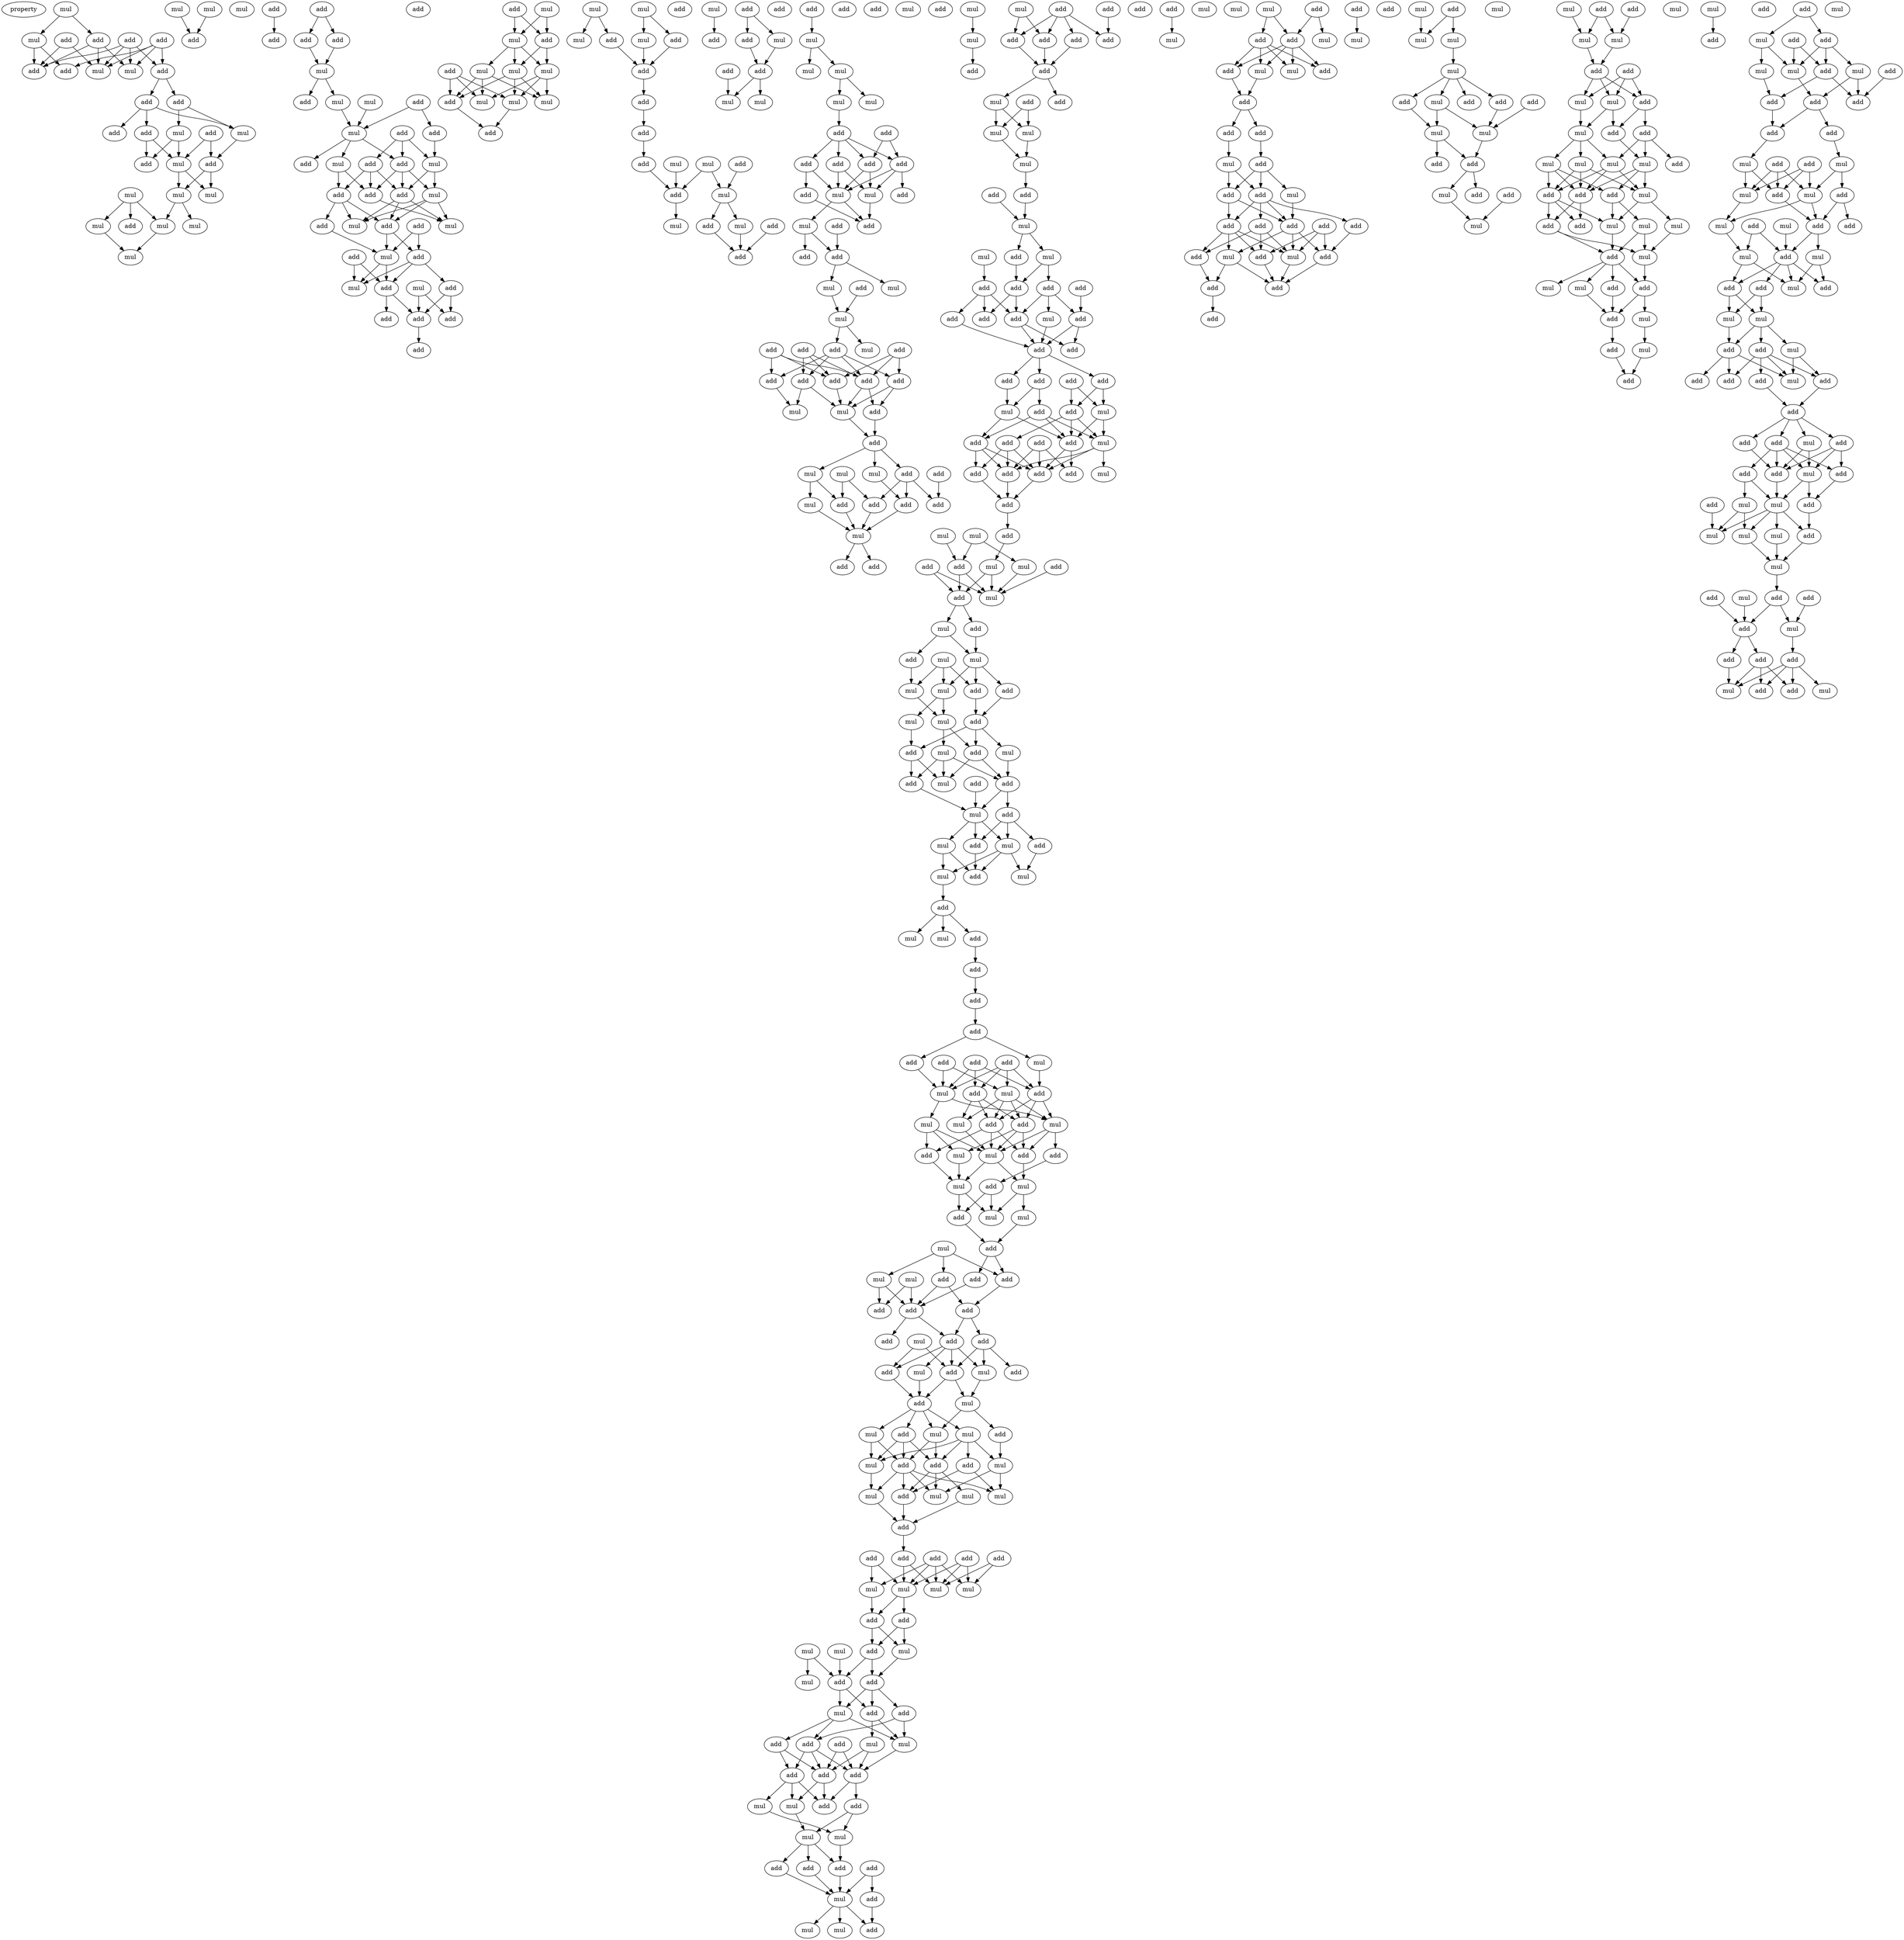 digraph {
    node [fontcolor=black]
    property [mul=2,lf=1.7]
    0 [ label = mul ];
    1 [ label = add ];
    2 [ label = mul ];
    3 [ label = add ];
    4 [ label = add ];
    5 [ label = add ];
    6 [ label = mul ];
    7 [ label = add ];
    8 [ label = mul ];
    9 [ label = add ];
    10 [ label = add ];
    11 [ label = add ];
    12 [ label = add ];
    13 [ label = add ];
    14 [ label = mul ];
    15 [ label = mul ];
    16 [ label = add ];
    17 [ label = add ];
    18 [ label = add ];
    19 [ label = add ];
    20 [ label = mul ];
    21 [ label = mul ];
    22 [ label = mul ];
    23 [ label = mul ];
    24 [ label = add ];
    25 [ label = mul ];
    26 [ label = mul ];
    27 [ label = mul ];
    28 [ label = mul ];
    29 [ label = mul ];
    30 [ label = mul ];
    31 [ label = mul ];
    32 [ label = add ];
    33 [ label = add ];
    34 [ label = add ];
    35 [ label = add ];
    36 [ label = add ];
    37 [ label = add ];
    38 [ label = mul ];
    39 [ label = add ];
    40 [ label = mul ];
    41 [ label = mul ];
    42 [ label = add ];
    43 [ label = add ];
    44 [ label = mul ];
    45 [ label = add ];
    46 [ label = mul ];
    47 [ label = add ];
    48 [ label = add ];
    49 [ label = add ];
    50 [ label = mul ];
    51 [ label = add ];
    52 [ label = add ];
    53 [ label = add ];
    54 [ label = mul ];
    55 [ label = add ];
    56 [ label = mul ];
    57 [ label = add ];
    58 [ label = add ];
    59 [ label = mul ];
    60 [ label = add ];
    61 [ label = mul ];
    62 [ label = add ];
    63 [ label = add ];
    64 [ label = mul ];
    65 [ label = mul ];
    66 [ label = add ];
    67 [ label = add ];
    68 [ label = add ];
    69 [ label = add ];
    70 [ label = add ];
    71 [ label = add ];
    72 [ label = add ];
    73 [ label = mul ];
    74 [ label = add ];
    75 [ label = mul ];
    76 [ label = add ];
    77 [ label = mul ];
    78 [ label = mul ];
    79 [ label = mul ];
    80 [ label = mul ];
    81 [ label = add ];
    82 [ label = mul ];
    83 [ label = mul ];
    84 [ label = add ];
    85 [ label = mul ];
    86 [ label = mul ];
    87 [ label = mul ];
    88 [ label = mul ];
    89 [ label = add ];
    90 [ label = add ];
    91 [ label = add ];
    92 [ label = add ];
    93 [ label = add ];
    94 [ label = mul ];
    95 [ label = add ];
    96 [ label = add ];
    97 [ label = mul ];
    98 [ label = add ];
    99 [ label = mul ];
    100 [ label = add ];
    101 [ label = add ];
    102 [ label = mul ];
    103 [ label = add ];
    104 [ label = mul ];
    105 [ label = add ];
    106 [ label = mul ];
    107 [ label = add ];
    108 [ label = add ];
    109 [ label = add ];
    110 [ label = add ];
    111 [ label = mul ];
    112 [ label = add ];
    113 [ label = add ];
    114 [ label = add ];
    115 [ label = mul ];
    116 [ label = mul ];
    117 [ label = mul ];
    118 [ label = add ];
    119 [ label = mul ];
    120 [ label = mul ];
    121 [ label = add ];
    122 [ label = mul ];
    123 [ label = mul ];
    124 [ label = add ];
    125 [ label = add ];
    126 [ label = add ];
    127 [ label = add ];
    128 [ label = add ];
    129 [ label = add ];
    130 [ label = mul ];
    131 [ label = mul ];
    132 [ label = add ];
    133 [ label = add ];
    134 [ label = mul ];
    135 [ label = add ];
    136 [ label = add ];
    137 [ label = add ];
    138 [ label = add ];
    139 [ label = mul ];
    140 [ label = mul ];
    141 [ label = mul ];
    142 [ label = add ];
    143 [ label = mul ];
    144 [ label = add ];
    145 [ label = add ];
    146 [ label = add ];
    147 [ label = mul ];
    148 [ label = add ];
    149 [ label = add ];
    150 [ label = add ];
    151 [ label = add ];
    152 [ label = add ];
    153 [ label = add ];
    154 [ label = add ];
    155 [ label = mul ];
    156 [ label = mul ];
    157 [ label = add ];
    158 [ label = add ];
    159 [ label = mul ];
    160 [ label = add ];
    161 [ label = mul ];
    162 [ label = mul ];
    163 [ label = add ];
    164 [ label = add ];
    165 [ label = add ];
    166 [ label = mul ];
    167 [ label = add ];
    168 [ label = mul ];
    169 [ label = add ];
    170 [ label = add ];
    171 [ label = add ];
    172 [ label = mul ];
    173 [ label = mul ];
    174 [ label = add ];
    175 [ label = mul ];
    176 [ label = add ];
    177 [ label = add ];
    178 [ label = add ];
    179 [ label = add ];
    180 [ label = add ];
    181 [ label = add ];
    182 [ label = add ];
    183 [ label = add ];
    184 [ label = mul ];
    185 [ label = add ];
    186 [ label = mul ];
    187 [ label = mul ];
    188 [ label = mul ];
    189 [ label = add ];
    190 [ label = add ];
    191 [ label = mul ];
    192 [ label = add ];
    193 [ label = mul ];
    194 [ label = mul ];
    195 [ label = add ];
    196 [ label = add ];
    197 [ label = add ];
    198 [ label = add ];
    199 [ label = add ];
    200 [ label = add ];
    201 [ label = add ];
    202 [ label = mul ];
    203 [ label = add ];
    204 [ label = add ];
    205 [ label = add ];
    206 [ label = add ];
    207 [ label = add ];
    208 [ label = add ];
    209 [ label = add ];
    210 [ label = add ];
    211 [ label = add ];
    212 [ label = add ];
    213 [ label = mul ];
    214 [ label = mul ];
    215 [ label = add ];
    216 [ label = mul ];
    217 [ label = add ];
    218 [ label = add ];
    219 [ label = add ];
    220 [ label = mul ];
    221 [ label = add ];
    222 [ label = add ];
    223 [ label = add ];
    224 [ label = add ];
    225 [ label = add ];
    226 [ label = mul ];
    227 [ label = add ];
    228 [ label = mul ];
    229 [ label = add ];
    230 [ label = add ];
    231 [ label = mul ];
    232 [ label = add ];
    233 [ label = mul ];
    234 [ label = add ];
    235 [ label = mul ];
    236 [ label = add ];
    237 [ label = mul ];
    238 [ label = mul ];
    239 [ label = mul ];
    240 [ label = add ];
    241 [ label = mul ];
    242 [ label = add ];
    243 [ label = mul ];
    244 [ label = add ];
    245 [ label = mul ];
    246 [ label = mul ];
    247 [ label = add ];
    248 [ label = mul ];
    249 [ label = mul ];
    250 [ label = add ];
    251 [ label = add ];
    252 [ label = mul ];
    253 [ label = add ];
    254 [ label = add ];
    255 [ label = add ];
    256 [ label = mul ];
    257 [ label = add ];
    258 [ label = mul ];
    259 [ label = add ];
    260 [ label = mul ];
    261 [ label = add ];
    262 [ label = add ];
    263 [ label = mul ];
    264 [ label = mul ];
    265 [ label = add ];
    266 [ label = mul ];
    267 [ label = mul ];
    268 [ label = add ];
    269 [ label = add ];
    270 [ label = add ];
    271 [ label = add ];
    272 [ label = add ];
    273 [ label = add ];
    274 [ label = add ];
    275 [ label = mul ];
    276 [ label = add ];
    277 [ label = mul ];
    278 [ label = mul ];
    279 [ label = add ];
    280 [ label = add ];
    281 [ label = mul ];
    282 [ label = add ];
    283 [ label = mul ];
    284 [ label = add ];
    285 [ label = mul ];
    286 [ label = add ];
    287 [ label = add ];
    288 [ label = add ];
    289 [ label = mul ];
    290 [ label = mul ];
    291 [ label = mul ];
    292 [ label = add ];
    293 [ label = mul ];
    294 [ label = mul ];
    295 [ label = mul ];
    296 [ label = add ];
    297 [ label = mul ];
    298 [ label = add ];
    299 [ label = mul ];
    300 [ label = add ];
    301 [ label = mul ];
    302 [ label = add ];
    303 [ label = add ];
    304 [ label = add ];
    305 [ label = add ];
    306 [ label = add ];
    307 [ label = add ];
    308 [ label = mul ];
    309 [ label = add ];
    310 [ label = add ];
    311 [ label = add ];
    312 [ label = mul ];
    313 [ label = add ];
    314 [ label = mul ];
    315 [ label = add ];
    316 [ label = mul ];
    317 [ label = add ];
    318 [ label = mul ];
    319 [ label = mul ];
    320 [ label = add ];
    321 [ label = mul ];
    322 [ label = add ];
    323 [ label = add ];
    324 [ label = mul ];
    325 [ label = add ];
    326 [ label = add ];
    327 [ label = mul ];
    328 [ label = add ];
    329 [ label = mul ];
    330 [ label = mul ];
    331 [ label = mul ];
    332 [ label = mul ];
    333 [ label = add ];
    334 [ label = add ];
    335 [ label = add ];
    336 [ label = add ];
    337 [ label = add ];
    338 [ label = add ];
    339 [ label = mul ];
    340 [ label = mul ];
    341 [ label = mul ];
    342 [ label = mul ];
    343 [ label = add ];
    344 [ label = add ];
    345 [ label = mul ];
    346 [ label = add ];
    347 [ label = add ];
    348 [ label = mul ];
    349 [ label = mul ];
    350 [ label = add ];
    351 [ label = add ];
    352 [ label = mul ];
    353 [ label = mul ];
    354 [ label = add ];
    355 [ label = add ];
    356 [ label = mul ];
    357 [ label = add ];
    358 [ label = add ];
    359 [ label = add ];
    360 [ label = mul ];
    361 [ label = mul ];
    362 [ label = add ];
    363 [ label = add ];
    364 [ label = add ];
    365 [ label = mul ];
    366 [ label = mul ];
    367 [ label = add ];
    368 [ label = add ];
    369 [ label = mul ];
    370 [ label = mul ];
    371 [ label = add ];
    372 [ label = add ];
    373 [ label = add ];
    374 [ label = add ];
    375 [ label = mul ];
    376 [ label = add ];
    377 [ label = mul ];
    378 [ label = add ];
    379 [ label = mul ];
    380 [ label = mul ];
    381 [ label = mul ];
    382 [ label = mul ];
    383 [ label = add ];
    384 [ label = add ];
    385 [ label = add ];
    386 [ label = mul ];
    387 [ label = add ];
    388 [ label = mul ];
    389 [ label = mul ];
    390 [ label = add ];
    391 [ label = add ];
    392 [ label = add ];
    393 [ label = add ];
    394 [ label = add ];
    395 [ label = add ];
    396 [ label = mul ];
    397 [ label = mul ];
    398 [ label = add ];
    399 [ label = mul ];
    400 [ label = add ];
    401 [ label = add ];
    402 [ label = add ];
    403 [ label = add ];
    404 [ label = add ];
    405 [ label = add ];
    406 [ label = add ];
    407 [ label = add ];
    408 [ label = mul ];
    409 [ label = mul ];
    410 [ label = add ];
    411 [ label = add ];
    412 [ label = add ];
    413 [ label = add ];
    414 [ label = add ];
    415 [ label = mul ];
    416 [ label = add ];
    417 [ label = mul ];
    418 [ label = mul ];
    419 [ label = mul ];
    420 [ label = mul ];
    421 [ label = add ];
    422 [ label = add ];
    423 [ label = add ];
    424 [ label = add ];
    425 [ label = mul ];
    426 [ label = mul ];
    427 [ label = add ];
    428 [ label = add ];
    429 [ label = mul ];
    430 [ label = add ];
    431 [ label = add ];
    432 [ label = mul ];
    433 [ label = mul ];
    434 [ label = add ];
    435 [ label = add ];
    436 [ label = mul ];
    437 [ label = mul ];
    438 [ label = mul ];
    439 [ label = mul ];
    440 [ label = add ];
    441 [ label = add ];
    442 [ label = add ];
    443 [ label = mul ];
    444 [ label = mul ];
    445 [ label = add ];
    446 [ label = add ];
    447 [ label = mul ];
    448 [ label = mul ];
    449 [ label = mul ];
    450 [ label = add ];
    451 [ label = mul ];
    452 [ label = mul ];
    453 [ label = add ];
    454 [ label = mul ];
    455 [ label = add ];
    456 [ label = add ];
    457 [ label = mul ];
    458 [ label = add ];
    459 [ label = mul ];
    460 [ label = mul ];
    461 [ label = add ];
    462 [ label = add ];
    463 [ label = mul ];
    464 [ label = mul ];
    465 [ label = mul ];
    466 [ label = add ];
    467 [ label = mul ];
    468 [ label = add ];
    469 [ label = add ];
    470 [ label = mul ];
    471 [ label = add ];
    472 [ label = mul ];
    473 [ label = add ];
    474 [ label = add ];
    475 [ label = add ];
    476 [ label = add ];
    477 [ label = add ];
    478 [ label = add ];
    479 [ label = mul ];
    480 [ label = mul ];
    481 [ label = add ];
    482 [ label = add ];
    483 [ label = mul ];
    484 [ label = mul ];
    485 [ label = add ];
    486 [ label = add ];
    487 [ label = add ];
    488 [ label = add ];
    489 [ label = add ];
    490 [ label = add ];
    491 [ label = mul ];
    492 [ label = mul ];
    493 [ label = add ];
    494 [ label = add ];
    495 [ label = mul ];
    496 [ label = add ];
    497 [ label = mul ];
    498 [ label = mul ];
    499 [ label = mul ];
    500 [ label = add ];
    501 [ label = add ];
    502 [ label = add ];
    503 [ label = mul ];
    504 [ label = add ];
    505 [ label = mul ];
    506 [ label = mul ];
    507 [ label = add ];
    508 [ label = add ];
    509 [ label = add ];
    510 [ label = mul ];
    511 [ label = mul ];
    512 [ label = add ];
    513 [ label = add ];
    514 [ label = mul ];
    515 [ label = mul ];
    516 [ label = add ];
    517 [ label = add ];
    518 [ label = add ];
    519 [ label = add ];
    520 [ label = add ];
    521 [ label = mul ];
    522 [ label = add ];
    523 [ label = add ];
    524 [ label = add ];
    525 [ label = add ];
    526 [ label = add ];
    527 [ label = mul ];
    528 [ label = add ];
    529 [ label = mul ];
    530 [ label = add ];
    531 [ label = mul ];
    532 [ label = add ];
    533 [ label = mul ];
    534 [ label = mul ];
    535 [ label = mul ];
    536 [ label = add ];
    537 [ label = mul ];
    538 [ label = mul ];
    539 [ label = add ];
    540 [ label = add ];
    541 [ label = add ];
    542 [ label = mul ];
    543 [ label = add ];
    544 [ label = mul ];
    545 [ label = add ];
    546 [ label = add ];
    547 [ label = add ];
    548 [ label = add ];
    549 [ label = add ];
    550 [ label = mul ];
    551 [ label = mul ];
    0 -> 2 [ name = 0 ];
    0 -> 3 [ name = 1 ];
    1 -> 6 [ name = 2 ];
    1 -> 7 [ name = 3 ];
    1 -> 8 [ name = 4 ];
    1 -> 9 [ name = 5 ];
    2 -> 7 [ name = 6 ];
    2 -> 10 [ name = 7 ];
    3 -> 6 [ name = 8 ];
    3 -> 7 [ name = 9 ];
    3 -> 8 [ name = 10 ];
    4 -> 6 [ name = 11 ];
    4 -> 8 [ name = 12 ];
    4 -> 9 [ name = 13 ];
    4 -> 10 [ name = 14 ];
    5 -> 7 [ name = 15 ];
    5 -> 8 [ name = 16 ];
    9 -> 11 [ name = 17 ];
    9 -> 12 [ name = 18 ];
    11 -> 13 [ name = 19 ];
    11 -> 15 [ name = 20 ];
    11 -> 16 [ name = 21 ];
    12 -> 14 [ name = 22 ];
    12 -> 15 [ name = 23 ];
    14 -> 18 [ name = 24 ];
    14 -> 20 [ name = 25 ];
    15 -> 19 [ name = 26 ];
    16 -> 18 [ name = 27 ];
    16 -> 20 [ name = 28 ];
    17 -> 19 [ name = 29 ];
    17 -> 20 [ name = 30 ];
    19 -> 21 [ name = 31 ];
    19 -> 22 [ name = 32 ];
    20 -> 21 [ name = 33 ];
    20 -> 22 [ name = 34 ];
    21 -> 26 [ name = 35 ];
    21 -> 27 [ name = 36 ];
    23 -> 24 [ name = 37 ];
    23 -> 25 [ name = 38 ];
    23 -> 26 [ name = 39 ];
    25 -> 28 [ name = 40 ];
    26 -> 28 [ name = 41 ];
    29 -> 32 [ name = 42 ];
    30 -> 32 [ name = 43 ];
    33 -> 35 [ name = 44 ];
    34 -> 36 [ name = 45 ];
    34 -> 37 [ name = 46 ];
    36 -> 38 [ name = 47 ];
    37 -> 38 [ name = 48 ];
    38 -> 39 [ name = 49 ];
    38 -> 40 [ name = 50 ];
    40 -> 44 [ name = 51 ];
    41 -> 44 [ name = 52 ];
    42 -> 43 [ name = 53 ];
    42 -> 44 [ name = 54 ];
    43 -> 46 [ name = 55 ];
    44 -> 48 [ name = 56 ];
    44 -> 49 [ name = 57 ];
    44 -> 50 [ name = 58 ];
    45 -> 46 [ name = 59 ];
    45 -> 47 [ name = 60 ];
    45 -> 49 [ name = 61 ];
    46 -> 53 [ name = 62 ];
    46 -> 54 [ name = 63 ];
    47 -> 51 [ name = 64 ];
    47 -> 52 [ name = 65 ];
    47 -> 53 [ name = 66 ];
    49 -> 52 [ name = 67 ];
    49 -> 53 [ name = 68 ];
    49 -> 54 [ name = 69 ];
    50 -> 51 [ name = 70 ];
    50 -> 52 [ name = 71 ];
    51 -> 55 [ name = 72 ];
    51 -> 56 [ name = 73 ];
    51 -> 58 [ name = 74 ];
    52 -> 59 [ name = 75 ];
    53 -> 56 [ name = 76 ];
    53 -> 58 [ name = 77 ];
    53 -> 59 [ name = 78 ];
    54 -> 56 [ name = 79 ];
    54 -> 58 [ name = 80 ];
    54 -> 59 [ name = 81 ];
    55 -> 61 [ name = 82 ];
    57 -> 61 [ name = 83 ];
    57 -> 62 [ name = 84 ];
    58 -> 61 [ name = 85 ];
    58 -> 62 [ name = 86 ];
    60 -> 63 [ name = 87 ];
    60 -> 65 [ name = 88 ];
    61 -> 63 [ name = 89 ];
    61 -> 65 [ name = 90 ];
    62 -> 63 [ name = 91 ];
    62 -> 65 [ name = 92 ];
    62 -> 66 [ name = 93 ];
    63 -> 68 [ name = 94 ];
    63 -> 69 [ name = 95 ];
    64 -> 69 [ name = 96 ];
    64 -> 70 [ name = 97 ];
    66 -> 69 [ name = 98 ];
    66 -> 70 [ name = 99 ];
    69 -> 71 [ name = 100 ];
    72 -> 74 [ name = 101 ];
    72 -> 75 [ name = 102 ];
    73 -> 74 [ name = 103 ];
    73 -> 75 [ name = 104 ];
    74 -> 78 [ name = 105 ];
    74 -> 79 [ name = 106 ];
    75 -> 77 [ name = 107 ];
    75 -> 78 [ name = 108 ];
    75 -> 79 [ name = 109 ];
    76 -> 80 [ name = 110 ];
    76 -> 81 [ name = 111 ];
    76 -> 83 [ name = 112 ];
    77 -> 80 [ name = 113 ];
    77 -> 81 [ name = 114 ];
    77 -> 82 [ name = 115 ];
    78 -> 81 [ name = 116 ];
    78 -> 82 [ name = 117 ];
    78 -> 83 [ name = 118 ];
    79 -> 80 [ name = 119 ];
    79 -> 82 [ name = 120 ];
    79 -> 83 [ name = 121 ];
    81 -> 84 [ name = 122 ];
    83 -> 84 [ name = 123 ];
    85 -> 87 [ name = 124 ];
    85 -> 89 [ name = 125 ];
    86 -> 88 [ name = 126 ];
    86 -> 90 [ name = 127 ];
    88 -> 91 [ name = 128 ];
    89 -> 91 [ name = 129 ];
    90 -> 91 [ name = 130 ];
    91 -> 93 [ name = 131 ];
    93 -> 95 [ name = 132 ];
    94 -> 96 [ name = 133 ];
    95 -> 100 [ name = 134 ];
    97 -> 101 [ name = 135 ];
    97 -> 102 [ name = 136 ];
    98 -> 102 [ name = 137 ];
    99 -> 101 [ name = 138 ];
    100 -> 101 [ name = 139 ];
    101 -> 104 [ name = 140 ];
    102 -> 103 [ name = 141 ];
    102 -> 106 [ name = 142 ];
    103 -> 107 [ name = 143 ];
    105 -> 107 [ name = 144 ];
    106 -> 107 [ name = 145 ];
    108 -> 110 [ name = 146 ];
    108 -> 111 [ name = 147 ];
    110 -> 112 [ name = 148 ];
    111 -> 112 [ name = 149 ];
    112 -> 115 [ name = 150 ];
    112 -> 116 [ name = 151 ];
    113 -> 115 [ name = 152 ];
    114 -> 117 [ name = 153 ];
    117 -> 119 [ name = 154 ];
    117 -> 120 [ name = 155 ];
    120 -> 122 [ name = 156 ];
    120 -> 123 [ name = 157 ];
    122 -> 124 [ name = 158 ];
    124 -> 126 [ name = 159 ];
    124 -> 127 [ name = 160 ];
    124 -> 128 [ name = 161 ];
    124 -> 129 [ name = 162 ];
    125 -> 126 [ name = 163 ];
    125 -> 129 [ name = 164 ];
    126 -> 130 [ name = 165 ];
    126 -> 131 [ name = 166 ];
    127 -> 130 [ name = 167 ];
    127 -> 131 [ name = 168 ];
    128 -> 130 [ name = 169 ];
    128 -> 132 [ name = 170 ];
    129 -> 130 [ name = 171 ];
    129 -> 131 [ name = 172 ];
    129 -> 133 [ name = 173 ];
    130 -> 134 [ name = 174 ];
    130 -> 136 [ name = 175 ];
    131 -> 136 [ name = 176 ];
    132 -> 136 [ name = 177 ];
    134 -> 137 [ name = 178 ];
    134 -> 138 [ name = 179 ];
    135 -> 138 [ name = 180 ];
    138 -> 140 [ name = 181 ];
    138 -> 141 [ name = 182 ];
    141 -> 143 [ name = 183 ];
    142 -> 143 [ name = 184 ];
    143 -> 144 [ name = 185 ];
    143 -> 147 [ name = 186 ];
    144 -> 150 [ name = 187 ];
    144 -> 151 [ name = 188 ];
    144 -> 152 [ name = 189 ];
    144 -> 153 [ name = 190 ];
    145 -> 149 [ name = 191 ];
    145 -> 150 [ name = 192 ];
    145 -> 152 [ name = 193 ];
    146 -> 149 [ name = 194 ];
    146 -> 151 [ name = 195 ];
    146 -> 152 [ name = 196 ];
    148 -> 149 [ name = 197 ];
    148 -> 152 [ name = 198 ];
    148 -> 153 [ name = 199 ];
    149 -> 156 [ name = 200 ];
    150 -> 155 [ name = 201 ];
    151 -> 155 [ name = 202 ];
    151 -> 156 [ name = 203 ];
    152 -> 154 [ name = 204 ];
    152 -> 156 [ name = 205 ];
    153 -> 154 [ name = 206 ];
    153 -> 156 [ name = 207 ];
    154 -> 157 [ name = 208 ];
    156 -> 157 [ name = 209 ];
    157 -> 158 [ name = 210 ];
    157 -> 159 [ name = 211 ];
    157 -> 162 [ name = 212 ];
    158 -> 163 [ name = 213 ];
    158 -> 164 [ name = 214 ];
    158 -> 165 [ name = 215 ];
    159 -> 166 [ name = 216 ];
    159 -> 167 [ name = 217 ];
    160 -> 164 [ name = 218 ];
    161 -> 165 [ name = 219 ];
    161 -> 167 [ name = 220 ];
    162 -> 163 [ name = 221 ];
    163 -> 168 [ name = 222 ];
    165 -> 168 [ name = 223 ];
    166 -> 168 [ name = 224 ];
    167 -> 168 [ name = 225 ];
    168 -> 169 [ name = 226 ];
    168 -> 171 [ name = 227 ];
    172 -> 173 [ name = 228 ];
    173 -> 174 [ name = 229 ];
    175 -> 180 [ name = 230 ];
    175 -> 181 [ name = 231 ];
    176 -> 178 [ name = 232 ];
    176 -> 179 [ name = 233 ];
    176 -> 180 [ name = 234 ];
    176 -> 181 [ name = 235 ];
    177 -> 178 [ name = 236 ];
    179 -> 182 [ name = 237 ];
    180 -> 182 [ name = 238 ];
    181 -> 182 [ name = 239 ];
    182 -> 183 [ name = 240 ];
    182 -> 184 [ name = 241 ];
    184 -> 186 [ name = 242 ];
    184 -> 187 [ name = 243 ];
    185 -> 186 [ name = 244 ];
    185 -> 187 [ name = 245 ];
    186 -> 188 [ name = 246 ];
    187 -> 188 [ name = 247 ];
    188 -> 190 [ name = 248 ];
    189 -> 191 [ name = 249 ];
    190 -> 191 [ name = 250 ];
    191 -> 192 [ name = 251 ];
    191 -> 194 [ name = 252 ];
    192 -> 196 [ name = 253 ];
    193 -> 197 [ name = 254 ];
    194 -> 196 [ name = 255 ];
    194 -> 199 [ name = 256 ];
    196 -> 201 [ name = 257 ];
    196 -> 203 [ name = 258 ];
    197 -> 201 [ name = 259 ];
    197 -> 203 [ name = 260 ];
    197 -> 204 [ name = 261 ];
    198 -> 200 [ name = 262 ];
    199 -> 200 [ name = 263 ];
    199 -> 201 [ name = 264 ];
    199 -> 202 [ name = 265 ];
    200 -> 205 [ name = 266 ];
    200 -> 206 [ name = 267 ];
    201 -> 205 [ name = 268 ];
    201 -> 206 [ name = 269 ];
    202 -> 205 [ name = 270 ];
    204 -> 205 [ name = 271 ];
    205 -> 207 [ name = 272 ];
    205 -> 208 [ name = 273 ];
    205 -> 210 [ name = 274 ];
    207 -> 214 [ name = 275 ];
    208 -> 212 [ name = 276 ];
    208 -> 213 [ name = 277 ];
    209 -> 212 [ name = 278 ];
    209 -> 213 [ name = 279 ];
    210 -> 211 [ name = 280 ];
    210 -> 214 [ name = 281 ];
    211 -> 216 [ name = 282 ];
    211 -> 217 [ name = 283 ];
    211 -> 219 [ name = 284 ];
    212 -> 216 [ name = 285 ];
    212 -> 217 [ name = 286 ];
    212 -> 218 [ name = 287 ];
    213 -> 216 [ name = 288 ];
    213 -> 217 [ name = 289 ];
    214 -> 217 [ name = 290 ];
    214 -> 219 [ name = 291 ];
    215 -> 222 [ name = 292 ];
    215 -> 223 [ name = 293 ];
    215 -> 224 [ name = 294 ];
    216 -> 220 [ name = 295 ];
    216 -> 222 [ name = 296 ];
    216 -> 223 [ name = 297 ];
    217 -> 223 [ name = 298 ];
    217 -> 224 [ name = 299 ];
    218 -> 221 [ name = 300 ];
    218 -> 222 [ name = 301 ];
    218 -> 223 [ name = 302 ];
    219 -> 221 [ name = 303 ];
    219 -> 222 [ name = 304 ];
    219 -> 223 [ name = 305 ];
    221 -> 225 [ name = 306 ];
    222 -> 225 [ name = 307 ];
    223 -> 225 [ name = 308 ];
    225 -> 227 [ name = 309 ];
    226 -> 229 [ name = 310 ];
    227 -> 231 [ name = 311 ];
    228 -> 229 [ name = 312 ];
    228 -> 233 [ name = 313 ];
    229 -> 234 [ name = 314 ];
    229 -> 235 [ name = 315 ];
    230 -> 235 [ name = 316 ];
    231 -> 234 [ name = 317 ];
    231 -> 235 [ name = 318 ];
    232 -> 234 [ name = 319 ];
    232 -> 235 [ name = 320 ];
    233 -> 235 [ name = 321 ];
    234 -> 236 [ name = 322 ];
    234 -> 237 [ name = 323 ];
    236 -> 238 [ name = 324 ];
    237 -> 238 [ name = 325 ];
    237 -> 240 [ name = 326 ];
    238 -> 241 [ name = 327 ];
    238 -> 242 [ name = 328 ];
    238 -> 244 [ name = 329 ];
    239 -> 241 [ name = 330 ];
    239 -> 242 [ name = 331 ];
    239 -> 243 [ name = 332 ];
    240 -> 243 [ name = 333 ];
    241 -> 245 [ name = 334 ];
    241 -> 246 [ name = 335 ];
    242 -> 247 [ name = 336 ];
    243 -> 246 [ name = 337 ];
    244 -> 247 [ name = 338 ];
    245 -> 250 [ name = 339 ];
    246 -> 248 [ name = 340 ];
    246 -> 251 [ name = 341 ];
    247 -> 249 [ name = 342 ];
    247 -> 250 [ name = 343 ];
    247 -> 251 [ name = 344 ];
    248 -> 252 [ name = 345 ];
    248 -> 254 [ name = 346 ];
    248 -> 255 [ name = 347 ];
    249 -> 254 [ name = 348 ];
    250 -> 252 [ name = 349 ];
    250 -> 255 [ name = 350 ];
    251 -> 252 [ name = 351 ];
    251 -> 254 [ name = 352 ];
    253 -> 256 [ name = 353 ];
    254 -> 256 [ name = 354 ];
    254 -> 257 [ name = 355 ];
    255 -> 256 [ name = 356 ];
    256 -> 258 [ name = 357 ];
    256 -> 260 [ name = 358 ];
    256 -> 261 [ name = 359 ];
    257 -> 259 [ name = 360 ];
    257 -> 260 [ name = 361 ];
    257 -> 261 [ name = 362 ];
    258 -> 262 [ name = 363 ];
    258 -> 263 [ name = 364 ];
    259 -> 264 [ name = 365 ];
    260 -> 262 [ name = 366 ];
    260 -> 263 [ name = 367 ];
    260 -> 264 [ name = 368 ];
    261 -> 262 [ name = 369 ];
    263 -> 265 [ name = 370 ];
    265 -> 266 [ name = 371 ];
    265 -> 267 [ name = 372 ];
    265 -> 268 [ name = 373 ];
    268 -> 269 [ name = 374 ];
    269 -> 270 [ name = 375 ];
    270 -> 271 [ name = 376 ];
    271 -> 274 [ name = 377 ];
    271 -> 275 [ name = 378 ];
    272 -> 277 [ name = 379 ];
    272 -> 278 [ name = 380 ];
    272 -> 279 [ name = 381 ];
    272 -> 280 [ name = 382 ];
    273 -> 277 [ name = 383 ];
    273 -> 278 [ name = 384 ];
    274 -> 278 [ name = 385 ];
    275 -> 279 [ name = 386 ];
    276 -> 278 [ name = 387 ];
    276 -> 279 [ name = 388 ];
    276 -> 280 [ name = 389 ];
    277 -> 282 [ name = 390 ];
    277 -> 283 [ name = 391 ];
    277 -> 284 [ name = 392 ];
    277 -> 285 [ name = 393 ];
    278 -> 281 [ name = 394 ];
    278 -> 285 [ name = 395 ];
    279 -> 282 [ name = 396 ];
    279 -> 284 [ name = 397 ];
    279 -> 285 [ name = 398 ];
    280 -> 282 [ name = 399 ];
    280 -> 283 [ name = 400 ];
    280 -> 284 [ name = 401 ];
    281 -> 286 [ name = 402 ];
    281 -> 289 [ name = 403 ];
    281 -> 290 [ name = 404 ];
    282 -> 288 [ name = 405 ];
    282 -> 289 [ name = 406 ];
    282 -> 290 [ name = 407 ];
    283 -> 289 [ name = 408 ];
    284 -> 286 [ name = 409 ];
    284 -> 288 [ name = 410 ];
    284 -> 289 [ name = 411 ];
    285 -> 287 [ name = 412 ];
    285 -> 288 [ name = 413 ];
    285 -> 289 [ name = 414 ];
    286 -> 293 [ name = 415 ];
    287 -> 292 [ name = 416 ];
    288 -> 291 [ name = 417 ];
    289 -> 291 [ name = 418 ];
    289 -> 293 [ name = 419 ];
    290 -> 293 [ name = 420 ];
    291 -> 294 [ name = 421 ];
    291 -> 295 [ name = 422 ];
    292 -> 294 [ name = 423 ];
    292 -> 296 [ name = 424 ];
    293 -> 294 [ name = 425 ];
    293 -> 296 [ name = 426 ];
    295 -> 298 [ name = 427 ];
    296 -> 298 [ name = 428 ];
    297 -> 300 [ name = 429 ];
    297 -> 301 [ name = 430 ];
    297 -> 303 [ name = 431 ];
    298 -> 300 [ name = 432 ];
    298 -> 302 [ name = 433 ];
    299 -> 305 [ name = 434 ];
    299 -> 306 [ name = 435 ];
    300 -> 304 [ name = 436 ];
    301 -> 305 [ name = 437 ];
    301 -> 306 [ name = 438 ];
    302 -> 305 [ name = 439 ];
    303 -> 304 [ name = 440 ];
    303 -> 305 [ name = 441 ];
    304 -> 307 [ name = 442 ];
    304 -> 309 [ name = 443 ];
    305 -> 307 [ name = 444 ];
    305 -> 310 [ name = 445 ];
    307 -> 312 [ name = 446 ];
    307 -> 313 [ name = 447 ];
    307 -> 314 [ name = 448 ];
    307 -> 315 [ name = 449 ];
    308 -> 313 [ name = 450 ];
    308 -> 315 [ name = 451 ];
    309 -> 311 [ name = 452 ];
    309 -> 313 [ name = 453 ];
    309 -> 314 [ name = 454 ];
    312 -> 317 [ name = 455 ];
    313 -> 316 [ name = 456 ];
    313 -> 317 [ name = 457 ];
    314 -> 316 [ name = 458 ];
    315 -> 317 [ name = 459 ];
    316 -> 318 [ name = 460 ];
    316 -> 320 [ name = 461 ];
    317 -> 318 [ name = 462 ];
    317 -> 319 [ name = 463 ];
    317 -> 321 [ name = 464 ];
    317 -> 322 [ name = 465 ];
    318 -> 325 [ name = 466 ];
    318 -> 326 [ name = 467 ];
    319 -> 323 [ name = 468 ];
    319 -> 324 [ name = 469 ];
    319 -> 325 [ name = 470 ];
    319 -> 327 [ name = 471 ];
    320 -> 327 [ name = 472 ];
    321 -> 324 [ name = 473 ];
    321 -> 326 [ name = 474 ];
    322 -> 324 [ name = 475 ];
    322 -> 325 [ name = 476 ];
    322 -> 326 [ name = 477 ];
    323 -> 328 [ name = 478 ];
    323 -> 329 [ name = 479 ];
    324 -> 330 [ name = 480 ];
    325 -> 328 [ name = 481 ];
    325 -> 331 [ name = 482 ];
    325 -> 332 [ name = 483 ];
    326 -> 328 [ name = 484 ];
    326 -> 329 [ name = 485 ];
    326 -> 330 [ name = 486 ];
    326 -> 331 [ name = 487 ];
    327 -> 329 [ name = 488 ];
    327 -> 331 [ name = 489 ];
    328 -> 333 [ name = 490 ];
    330 -> 333 [ name = 491 ];
    332 -> 333 [ name = 492 ];
    333 -> 335 [ name = 493 ];
    334 -> 339 [ name = 494 ];
    334 -> 342 [ name = 495 ];
    335 -> 339 [ name = 496 ];
    335 -> 341 [ name = 497 ];
    336 -> 340 [ name = 498 ];
    336 -> 341 [ name = 499 ];
    337 -> 339 [ name = 500 ];
    337 -> 340 [ name = 501 ];
    337 -> 341 [ name = 502 ];
    337 -> 342 [ name = 503 ];
    338 -> 339 [ name = 504 ];
    338 -> 340 [ name = 505 ];
    338 -> 341 [ name = 506 ];
    339 -> 343 [ name = 507 ];
    339 -> 344 [ name = 508 ];
    342 -> 344 [ name = 509 ];
    343 -> 347 [ name = 510 ];
    343 -> 349 [ name = 511 ];
    344 -> 347 [ name = 512 ];
    344 -> 349 [ name = 513 ];
    345 -> 351 [ name = 514 ];
    345 -> 353 [ name = 515 ];
    346 -> 352 [ name = 516 ];
    347 -> 350 [ name = 517 ];
    347 -> 351 [ name = 518 ];
    348 -> 351 [ name = 519 ];
    349 -> 350 [ name = 520 ];
    350 -> 354 [ name = 521 ];
    350 -> 355 [ name = 522 ];
    350 -> 356 [ name = 523 ];
    351 -> 354 [ name = 524 ];
    351 -> 356 [ name = 525 ];
    354 -> 360 [ name = 526 ];
    354 -> 361 [ name = 527 ];
    355 -> 357 [ name = 528 ];
    355 -> 360 [ name = 529 ];
    356 -> 357 [ name = 530 ];
    356 -> 359 [ name = 531 ];
    356 -> 360 [ name = 532 ];
    357 -> 362 [ name = 533 ];
    357 -> 363 [ name = 534 ];
    357 -> 364 [ name = 535 ];
    358 -> 362 [ name = 536 ];
    358 -> 364 [ name = 537 ];
    359 -> 363 [ name = 538 ];
    359 -> 364 [ name = 539 ];
    360 -> 362 [ name = 540 ];
    361 -> 362 [ name = 541 ];
    361 -> 364 [ name = 542 ];
    362 -> 367 [ name = 543 ];
    362 -> 368 [ name = 544 ];
    363 -> 365 [ name = 545 ];
    363 -> 366 [ name = 546 ];
    363 -> 368 [ name = 547 ];
    364 -> 365 [ name = 548 ];
    364 -> 368 [ name = 549 ];
    365 -> 370 [ name = 550 ];
    366 -> 369 [ name = 551 ];
    367 -> 369 [ name = 552 ];
    367 -> 370 [ name = 553 ];
    369 -> 373 [ name = 554 ];
    370 -> 371 [ name = 555 ];
    370 -> 372 [ name = 556 ];
    370 -> 373 [ name = 557 ];
    371 -> 375 [ name = 558 ];
    372 -> 375 [ name = 559 ];
    373 -> 375 [ name = 560 ];
    374 -> 375 [ name = 561 ];
    374 -> 376 [ name = 562 ];
    375 -> 377 [ name = 563 ];
    375 -> 378 [ name = 564 ];
    375 -> 379 [ name = 565 ];
    376 -> 378 [ name = 566 ];
    382 -> 384 [ name = 567 ];
    382 -> 385 [ name = 568 ];
    383 -> 385 [ name = 569 ];
    383 -> 386 [ name = 570 ];
    384 -> 387 [ name = 571 ];
    384 -> 388 [ name = 572 ];
    384 -> 389 [ name = 573 ];
    384 -> 390 [ name = 574 ];
    385 -> 387 [ name = 575 ];
    385 -> 388 [ name = 576 ];
    385 -> 389 [ name = 577 ];
    385 -> 390 [ name = 578 ];
    387 -> 391 [ name = 579 ];
    389 -> 391 [ name = 580 ];
    391 -> 392 [ name = 581 ];
    391 -> 393 [ name = 582 ];
    392 -> 398 [ name = 583 ];
    393 -> 397 [ name = 584 ];
    394 -> 396 [ name = 585 ];
    397 -> 400 [ name = 586 ];
    397 -> 401 [ name = 587 ];
    398 -> 399 [ name = 588 ];
    398 -> 400 [ name = 589 ];
    398 -> 401 [ name = 590 ];
    399 -> 406 [ name = 591 ];
    400 -> 405 [ name = 592 ];
    400 -> 406 [ name = 593 ];
    401 -> 402 [ name = 594 ];
    401 -> 404 [ name = 595 ];
    401 -> 405 [ name = 596 ];
    401 -> 406 [ name = 597 ];
    402 -> 408 [ name = 598 ];
    402 -> 410 [ name = 599 ];
    402 -> 411 [ name = 600 ];
    403 -> 407 [ name = 601 ];
    403 -> 408 [ name = 602 ];
    403 -> 411 [ name = 603 ];
    404 -> 407 [ name = 604 ];
    405 -> 408 [ name = 605 ];
    405 -> 409 [ name = 606 ];
    405 -> 410 [ name = 607 ];
    405 -> 411 [ name = 608 ];
    406 -> 407 [ name = 609 ];
    406 -> 408 [ name = 610 ];
    406 -> 409 [ name = 611 ];
    407 -> 412 [ name = 612 ];
    408 -> 412 [ name = 613 ];
    409 -> 412 [ name = 614 ];
    409 -> 413 [ name = 615 ];
    410 -> 413 [ name = 616 ];
    411 -> 412 [ name = 617 ];
    413 -> 414 [ name = 618 ];
    415 -> 417 [ name = 619 ];
    416 -> 417 [ name = 620 ];
    416 -> 418 [ name = 621 ];
    418 -> 419 [ name = 622 ];
    419 -> 420 [ name = 623 ];
    419 -> 421 [ name = 624 ];
    419 -> 422 [ name = 625 ];
    419 -> 423 [ name = 626 ];
    420 -> 425 [ name = 627 ];
    420 -> 426 [ name = 628 ];
    421 -> 426 [ name = 629 ];
    422 -> 425 [ name = 630 ];
    424 -> 425 [ name = 631 ];
    425 -> 427 [ name = 632 ];
    426 -> 427 [ name = 633 ];
    426 -> 428 [ name = 634 ];
    427 -> 430 [ name = 635 ];
    427 -> 432 [ name = 636 ];
    431 -> 433 [ name = 637 ];
    432 -> 433 [ name = 638 ];
    434 -> 437 [ name = 639 ];
    434 -> 438 [ name = 640 ];
    435 -> 438 [ name = 641 ];
    436 -> 437 [ name = 642 ];
    437 -> 440 [ name = 643 ];
    438 -> 440 [ name = 644 ];
    440 -> 442 [ name = 645 ];
    440 -> 443 [ name = 646 ];
    440 -> 444 [ name = 647 ];
    441 -> 442 [ name = 648 ];
    441 -> 443 [ name = 649 ];
    441 -> 444 [ name = 650 ];
    442 -> 445 [ name = 651 ];
    442 -> 446 [ name = 652 ];
    443 -> 446 [ name = 653 ];
    443 -> 447 [ name = 654 ];
    444 -> 447 [ name = 655 ];
    445 -> 449 [ name = 656 ];
    445 -> 450 [ name = 657 ];
    445 -> 451 [ name = 658 ];
    446 -> 451 [ name = 659 ];
    447 -> 448 [ name = 660 ];
    447 -> 449 [ name = 661 ];
    447 -> 452 [ name = 662 ];
    448 -> 453 [ name = 663 ];
    448 -> 455 [ name = 664 ];
    448 -> 456 [ name = 665 ];
    449 -> 453 [ name = 666 ];
    449 -> 454 [ name = 667 ];
    449 -> 456 [ name = 668 ];
    451 -> 453 [ name = 669 ];
    451 -> 454 [ name = 670 ];
    451 -> 455 [ name = 671 ];
    452 -> 453 [ name = 672 ];
    452 -> 454 [ name = 673 ];
    452 -> 456 [ name = 674 ];
    453 -> 458 [ name = 675 ];
    453 -> 461 [ name = 676 ];
    454 -> 459 [ name = 677 ];
    454 -> 460 [ name = 678 ];
    455 -> 457 [ name = 679 ];
    455 -> 459 [ name = 680 ];
    456 -> 458 [ name = 681 ];
    456 -> 459 [ name = 682 ];
    456 -> 461 [ name = 683 ];
    457 -> 462 [ name = 684 ];
    457 -> 463 [ name = 685 ];
    458 -> 462 [ name = 686 ];
    458 -> 463 [ name = 687 ];
    459 -> 462 [ name = 688 ];
    460 -> 463 [ name = 689 ];
    462 -> 465 [ name = 690 ];
    462 -> 466 [ name = 691 ];
    462 -> 467 [ name = 692 ];
    462 -> 468 [ name = 693 ];
    463 -> 468 [ name = 694 ];
    464 -> 471 [ name = 695 ];
    465 -> 469 [ name = 696 ];
    466 -> 469 [ name = 697 ];
    468 -> 469 [ name = 698 ];
    468 -> 470 [ name = 699 ];
    469 -> 474 [ name = 700 ];
    470 -> 472 [ name = 701 ];
    472 -> 475 [ name = 702 ];
    474 -> 475 [ name = 703 ];
    476 -> 478 [ name = 704 ];
    476 -> 479 [ name = 705 ];
    477 -> 481 [ name = 706 ];
    477 -> 484 [ name = 707 ];
    478 -> 481 [ name = 708 ];
    478 -> 483 [ name = 709 ];
    478 -> 484 [ name = 710 ];
    479 -> 480 [ name = 711 ];
    479 -> 484 [ name = 712 ];
    480 -> 486 [ name = 713 ];
    481 -> 485 [ name = 714 ];
    481 -> 486 [ name = 715 ];
    482 -> 485 [ name = 716 ];
    483 -> 485 [ name = 717 ];
    483 -> 487 [ name = 718 ];
    484 -> 487 [ name = 719 ];
    486 -> 489 [ name = 720 ];
    487 -> 488 [ name = 721 ];
    487 -> 489 [ name = 722 ];
    488 -> 492 [ name = 723 ];
    489 -> 491 [ name = 724 ];
    490 -> 495 [ name = 725 ];
    490 -> 496 [ name = 726 ];
    490 -> 497 [ name = 727 ];
    491 -> 496 [ name = 728 ];
    491 -> 497 [ name = 729 ];
    492 -> 494 [ name = 730 ];
    492 -> 495 [ name = 731 ];
    493 -> 495 [ name = 732 ];
    493 -> 496 [ name = 733 ];
    493 -> 497 [ name = 734 ];
    494 -> 500 [ name = 735 ];
    494 -> 502 [ name = 736 ];
    495 -> 499 [ name = 737 ];
    495 -> 500 [ name = 738 ];
    496 -> 500 [ name = 739 ];
    497 -> 499 [ name = 740 ];
    498 -> 504 [ name = 741 ];
    499 -> 505 [ name = 742 ];
    500 -> 503 [ name = 743 ];
    500 -> 504 [ name = 744 ];
    501 -> 504 [ name = 745 ];
    501 -> 505 [ name = 746 ];
    503 -> 506 [ name = 747 ];
    503 -> 509 [ name = 748 ];
    504 -> 506 [ name = 749 ];
    504 -> 507 [ name = 750 ];
    504 -> 508 [ name = 751 ];
    504 -> 509 [ name = 752 ];
    505 -> 506 [ name = 753 ];
    505 -> 507 [ name = 754 ];
    507 -> 510 [ name = 755 ];
    507 -> 511 [ name = 756 ];
    508 -> 510 [ name = 757 ];
    508 -> 511 [ name = 758 ];
    510 -> 512 [ name = 759 ];
    510 -> 513 [ name = 760 ];
    510 -> 514 [ name = 761 ];
    511 -> 513 [ name = 762 ];
    512 -> 515 [ name = 763 ];
    512 -> 516 [ name = 764 ];
    512 -> 517 [ name = 765 ];
    512 -> 518 [ name = 766 ];
    513 -> 515 [ name = 767 ];
    513 -> 517 [ name = 768 ];
    513 -> 519 [ name = 769 ];
    514 -> 515 [ name = 770 ];
    514 -> 518 [ name = 771 ];
    516 -> 520 [ name = 772 ];
    518 -> 520 [ name = 773 ];
    520 -> 521 [ name = 774 ];
    520 -> 522 [ name = 775 ];
    520 -> 523 [ name = 776 ];
    520 -> 524 [ name = 777 ];
    521 -> 525 [ name = 778 ];
    521 -> 527 [ name = 779 ];
    522 -> 525 [ name = 780 ];
    523 -> 525 [ name = 781 ];
    523 -> 526 [ name = 782 ];
    523 -> 527 [ name = 783 ];
    523 -> 528 [ name = 784 ];
    524 -> 525 [ name = 785 ];
    524 -> 526 [ name = 786 ];
    524 -> 527 [ name = 787 ];
    525 -> 529 [ name = 788 ];
    526 -> 532 [ name = 789 ];
    527 -> 529 [ name = 790 ];
    527 -> 532 [ name = 791 ];
    528 -> 529 [ name = 792 ];
    528 -> 531 [ name = 793 ];
    529 -> 533 [ name = 794 ];
    529 -> 534 [ name = 795 ];
    529 -> 536 [ name = 796 ];
    529 -> 537 [ name = 797 ];
    530 -> 533 [ name = 798 ];
    531 -> 533 [ name = 799 ];
    531 -> 534 [ name = 800 ];
    532 -> 536 [ name = 801 ];
    534 -> 538 [ name = 802 ];
    536 -> 538 [ name = 803 ];
    537 -> 538 [ name = 804 ];
    538 -> 539 [ name = 805 ];
    539 -> 543 [ name = 806 ];
    539 -> 544 [ name = 807 ];
    540 -> 544 [ name = 808 ];
    541 -> 543 [ name = 809 ];
    542 -> 543 [ name = 810 ];
    543 -> 545 [ name = 811 ];
    543 -> 547 [ name = 812 ];
    544 -> 546 [ name = 813 ];
    545 -> 551 [ name = 814 ];
    546 -> 548 [ name = 815 ];
    546 -> 549 [ name = 816 ];
    546 -> 550 [ name = 817 ];
    546 -> 551 [ name = 818 ];
    547 -> 548 [ name = 819 ];
    547 -> 549 [ name = 820 ];
    547 -> 551 [ name = 821 ];
}
